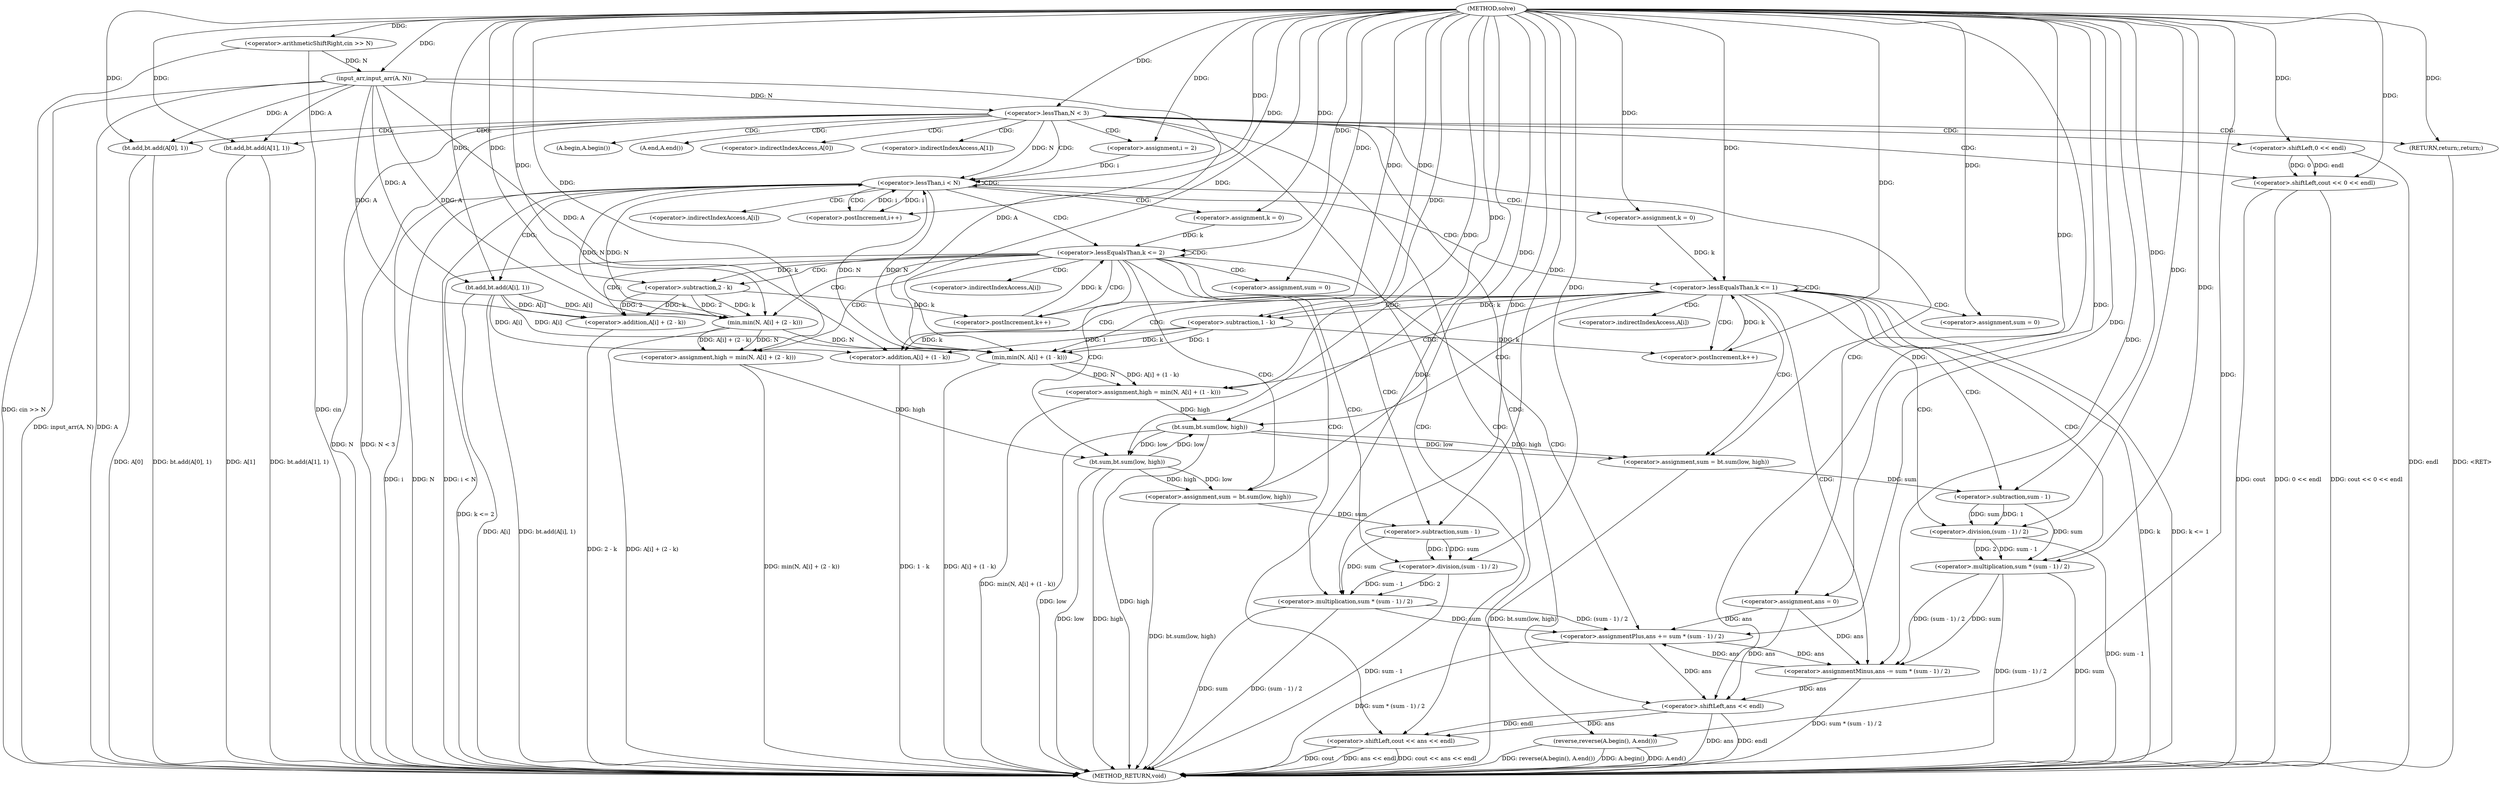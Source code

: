 digraph "solve" {  
"1000266" [label = "(METHOD,solve)" ]
"1000408" [label = "(METHOD_RETURN,void)" ]
"1000269" [label = "(<operator>.arithmeticShiftRight,cin >> N)" ]
"1000273" [label = "(input_arr,input_arr(A, N))" ]
"1000287" [label = "(reverse,reverse(A.begin(), A.end()))" ]
"1000291" [label = "(bt.add,bt.add(A[0], 1))" ]
"1000296" [label = "(bt.add,bt.add(A[1], 1))" ]
"1000302" [label = "(<operator>.assignment,ans = 0)" ]
"1000403" [label = "(<operator>.shiftLeft,cout << ans << endl)" ]
"1000277" [label = "(<operator>.lessThan,N < 3)" ]
"1000307" [label = "(<operator>.assignment,i = 2)" ]
"1000310" [label = "(<operator>.lessThan,i < N)" ]
"1000313" [label = "(<operator>.postIncrement,i++)" ]
"1000281" [label = "(<operator>.shiftLeft,cout << 0 << endl)" ]
"1000286" [label = "(RETURN,return;,return;)" ]
"1000398" [label = "(bt.add,bt.add(A[i], 1))" ]
"1000405" [label = "(<operator>.shiftLeft,ans << endl)" ]
"1000318" [label = "(<operator>.assignment,k = 0)" ]
"1000321" [label = "(<operator>.lessEqualsThan,k <= 2)" ]
"1000324" [label = "(<operator>.postIncrement,k++)" ]
"1000359" [label = "(<operator>.assignment,k = 0)" ]
"1000362" [label = "(<operator>.lessEqualsThan,k <= 1)" ]
"1000365" [label = "(<operator>.postIncrement,k++)" ]
"1000283" [label = "(<operator>.shiftLeft,0 << endl)" ]
"1000328" [label = "(<operator>.assignment,sum = 0)" ]
"1000332" [label = "(<operator>.assignment,high = min(N, A[i] + (2 - k)))" ]
"1000343" [label = "(<operator>.assignment,sum = bt.sum(low, high))" ]
"1000348" [label = "(<operator>.assignmentPlus,ans += sum * (sum - 1) / 2)" ]
"1000369" [label = "(<operator>.assignment,sum = 0)" ]
"1000373" [label = "(<operator>.assignment,high = min(N, A[i] + (1 - k)))" ]
"1000384" [label = "(<operator>.assignment,sum = bt.sum(low, high))" ]
"1000389" [label = "(<operator>.assignmentMinus,ans -= sum * (sum - 1) / 2)" ]
"1000334" [label = "(min,min(N, A[i] + (2 - k)))" ]
"1000345" [label = "(bt.sum,bt.sum(low, high))" ]
"1000350" [label = "(<operator>.multiplication,sum * (sum - 1) / 2)" ]
"1000375" [label = "(min,min(N, A[i] + (1 - k)))" ]
"1000386" [label = "(bt.sum,bt.sum(low, high))" ]
"1000391" [label = "(<operator>.multiplication,sum * (sum - 1) / 2)" ]
"1000336" [label = "(<operator>.addition,A[i] + (2 - k))" ]
"1000352" [label = "(<operator>.division,(sum - 1) / 2)" ]
"1000377" [label = "(<operator>.addition,A[i] + (1 - k))" ]
"1000393" [label = "(<operator>.division,(sum - 1) / 2)" ]
"1000340" [label = "(<operator>.subtraction,2 - k)" ]
"1000353" [label = "(<operator>.subtraction,sum - 1)" ]
"1000381" [label = "(<operator>.subtraction,1 - k)" ]
"1000394" [label = "(<operator>.subtraction,sum - 1)" ]
"1000288" [label = "(A.begin,A.begin())" ]
"1000289" [label = "(A.end,A.end())" ]
"1000292" [label = "(<operator>.indirectIndexAccess,A[0])" ]
"1000297" [label = "(<operator>.indirectIndexAccess,A[1])" ]
"1000399" [label = "(<operator>.indirectIndexAccess,A[i])" ]
"1000337" [label = "(<operator>.indirectIndexAccess,A[i])" ]
"1000378" [label = "(<operator>.indirectIndexAccess,A[i])" ]
  "1000286" -> "1000408"  [ label = "DDG: <RET>"] 
  "1000269" -> "1000408"  [ label = "DDG: cin >> N"] 
  "1000273" -> "1000408"  [ label = "DDG: A"] 
  "1000273" -> "1000408"  [ label = "DDG: input_arr(A, N)"] 
  "1000277" -> "1000408"  [ label = "DDG: N"] 
  "1000277" -> "1000408"  [ label = "DDG: N < 3"] 
  "1000287" -> "1000408"  [ label = "DDG: A.begin()"] 
  "1000287" -> "1000408"  [ label = "DDG: A.end()"] 
  "1000287" -> "1000408"  [ label = "DDG: reverse(A.begin(), A.end())"] 
  "1000291" -> "1000408"  [ label = "DDG: A[0]"] 
  "1000291" -> "1000408"  [ label = "DDG: bt.add(A[0], 1)"] 
  "1000296" -> "1000408"  [ label = "DDG: A[1]"] 
  "1000296" -> "1000408"  [ label = "DDG: bt.add(A[1], 1)"] 
  "1000310" -> "1000408"  [ label = "DDG: i"] 
  "1000310" -> "1000408"  [ label = "DDG: N"] 
  "1000310" -> "1000408"  [ label = "DDG: i < N"] 
  "1000403" -> "1000408"  [ label = "DDG: cout"] 
  "1000405" -> "1000408"  [ label = "DDG: ans"] 
  "1000405" -> "1000408"  [ label = "DDG: endl"] 
  "1000403" -> "1000408"  [ label = "DDG: ans << endl"] 
  "1000403" -> "1000408"  [ label = "DDG: cout << ans << endl"] 
  "1000321" -> "1000408"  [ label = "DDG: k <= 2"] 
  "1000362" -> "1000408"  [ label = "DDG: k"] 
  "1000362" -> "1000408"  [ label = "DDG: k <= 1"] 
  "1000398" -> "1000408"  [ label = "DDG: A[i]"] 
  "1000398" -> "1000408"  [ label = "DDG: bt.add(A[i], 1)"] 
  "1000377" -> "1000408"  [ label = "DDG: 1 - k"] 
  "1000375" -> "1000408"  [ label = "DDG: A[i] + (1 - k)"] 
  "1000373" -> "1000408"  [ label = "DDG: min(N, A[i] + (1 - k))"] 
  "1000386" -> "1000408"  [ label = "DDG: low"] 
  "1000386" -> "1000408"  [ label = "DDG: high"] 
  "1000384" -> "1000408"  [ label = "DDG: bt.sum(low, high)"] 
  "1000391" -> "1000408"  [ label = "DDG: sum"] 
  "1000393" -> "1000408"  [ label = "DDG: sum - 1"] 
  "1000391" -> "1000408"  [ label = "DDG: (sum - 1) / 2"] 
  "1000389" -> "1000408"  [ label = "DDG: sum * (sum - 1) / 2"] 
  "1000336" -> "1000408"  [ label = "DDG: 2 - k"] 
  "1000334" -> "1000408"  [ label = "DDG: A[i] + (2 - k)"] 
  "1000332" -> "1000408"  [ label = "DDG: min(N, A[i] + (2 - k))"] 
  "1000345" -> "1000408"  [ label = "DDG: low"] 
  "1000345" -> "1000408"  [ label = "DDG: high"] 
  "1000343" -> "1000408"  [ label = "DDG: bt.sum(low, high)"] 
  "1000350" -> "1000408"  [ label = "DDG: sum"] 
  "1000352" -> "1000408"  [ label = "DDG: sum - 1"] 
  "1000350" -> "1000408"  [ label = "DDG: (sum - 1) / 2"] 
  "1000348" -> "1000408"  [ label = "DDG: sum * (sum - 1) / 2"] 
  "1000281" -> "1000408"  [ label = "DDG: cout"] 
  "1000283" -> "1000408"  [ label = "DDG: endl"] 
  "1000281" -> "1000408"  [ label = "DDG: 0 << endl"] 
  "1000281" -> "1000408"  [ label = "DDG: cout << 0 << endl"] 
  "1000269" -> "1000408"  [ label = "DDG: cin"] 
  "1000266" -> "1000302"  [ label = "DDG: "] 
  "1000266" -> "1000269"  [ label = "DDG: "] 
  "1000266" -> "1000273"  [ label = "DDG: "] 
  "1000269" -> "1000273"  [ label = "DDG: N"] 
  "1000266" -> "1000287"  [ label = "DDG: "] 
  "1000273" -> "1000291"  [ label = "DDG: A"] 
  "1000266" -> "1000291"  [ label = "DDG: "] 
  "1000273" -> "1000296"  [ label = "DDG: A"] 
  "1000266" -> "1000296"  [ label = "DDG: "] 
  "1000266" -> "1000307"  [ label = "DDG: "] 
  "1000266" -> "1000403"  [ label = "DDG: "] 
  "1000405" -> "1000403"  [ label = "DDG: endl"] 
  "1000405" -> "1000403"  [ label = "DDG: ans"] 
  "1000273" -> "1000277"  [ label = "DDG: N"] 
  "1000266" -> "1000277"  [ label = "DDG: "] 
  "1000266" -> "1000286"  [ label = "DDG: "] 
  "1000307" -> "1000310"  [ label = "DDG: i"] 
  "1000313" -> "1000310"  [ label = "DDG: i"] 
  "1000266" -> "1000310"  [ label = "DDG: "] 
  "1000277" -> "1000310"  [ label = "DDG: N"] 
  "1000375" -> "1000310"  [ label = "DDG: N"] 
  "1000334" -> "1000310"  [ label = "DDG: N"] 
  "1000310" -> "1000313"  [ label = "DDG: i"] 
  "1000266" -> "1000313"  [ label = "DDG: "] 
  "1000302" -> "1000405"  [ label = "DDG: ans"] 
  "1000389" -> "1000405"  [ label = "DDG: ans"] 
  "1000348" -> "1000405"  [ label = "DDG: ans"] 
  "1000266" -> "1000405"  [ label = "DDG: "] 
  "1000266" -> "1000281"  [ label = "DDG: "] 
  "1000283" -> "1000281"  [ label = "DDG: endl"] 
  "1000283" -> "1000281"  [ label = "DDG: 0"] 
  "1000266" -> "1000318"  [ label = "DDG: "] 
  "1000266" -> "1000359"  [ label = "DDG: "] 
  "1000273" -> "1000398"  [ label = "DDG: A"] 
  "1000266" -> "1000398"  [ label = "DDG: "] 
  "1000266" -> "1000283"  [ label = "DDG: "] 
  "1000318" -> "1000321"  [ label = "DDG: k"] 
  "1000324" -> "1000321"  [ label = "DDG: k"] 
  "1000266" -> "1000321"  [ label = "DDG: "] 
  "1000340" -> "1000324"  [ label = "DDG: k"] 
  "1000266" -> "1000324"  [ label = "DDG: "] 
  "1000266" -> "1000328"  [ label = "DDG: "] 
  "1000334" -> "1000332"  [ label = "DDG: A[i] + (2 - k)"] 
  "1000334" -> "1000332"  [ label = "DDG: N"] 
  "1000345" -> "1000343"  [ label = "DDG: high"] 
  "1000345" -> "1000343"  [ label = "DDG: low"] 
  "1000350" -> "1000348"  [ label = "DDG: (sum - 1) / 2"] 
  "1000350" -> "1000348"  [ label = "DDG: sum"] 
  "1000359" -> "1000362"  [ label = "DDG: k"] 
  "1000365" -> "1000362"  [ label = "DDG: k"] 
  "1000266" -> "1000362"  [ label = "DDG: "] 
  "1000381" -> "1000365"  [ label = "DDG: k"] 
  "1000266" -> "1000365"  [ label = "DDG: "] 
  "1000266" -> "1000369"  [ label = "DDG: "] 
  "1000375" -> "1000373"  [ label = "DDG: N"] 
  "1000375" -> "1000373"  [ label = "DDG: A[i] + (1 - k)"] 
  "1000386" -> "1000384"  [ label = "DDG: low"] 
  "1000386" -> "1000384"  [ label = "DDG: high"] 
  "1000391" -> "1000389"  [ label = "DDG: sum"] 
  "1000391" -> "1000389"  [ label = "DDG: (sum - 1) / 2"] 
  "1000266" -> "1000332"  [ label = "DDG: "] 
  "1000266" -> "1000343"  [ label = "DDG: "] 
  "1000302" -> "1000348"  [ label = "DDG: ans"] 
  "1000389" -> "1000348"  [ label = "DDG: ans"] 
  "1000266" -> "1000348"  [ label = "DDG: "] 
  "1000266" -> "1000373"  [ label = "DDG: "] 
  "1000266" -> "1000384"  [ label = "DDG: "] 
  "1000302" -> "1000389"  [ label = "DDG: ans"] 
  "1000348" -> "1000389"  [ label = "DDG: ans"] 
  "1000266" -> "1000389"  [ label = "DDG: "] 
  "1000310" -> "1000334"  [ label = "DDG: N"] 
  "1000266" -> "1000334"  [ label = "DDG: "] 
  "1000273" -> "1000334"  [ label = "DDG: A"] 
  "1000398" -> "1000334"  [ label = "DDG: A[i]"] 
  "1000340" -> "1000334"  [ label = "DDG: 2"] 
  "1000340" -> "1000334"  [ label = "DDG: k"] 
  "1000386" -> "1000345"  [ label = "DDG: low"] 
  "1000266" -> "1000345"  [ label = "DDG: "] 
  "1000332" -> "1000345"  [ label = "DDG: high"] 
  "1000353" -> "1000350"  [ label = "DDG: sum"] 
  "1000266" -> "1000350"  [ label = "DDG: "] 
  "1000352" -> "1000350"  [ label = "DDG: 2"] 
  "1000352" -> "1000350"  [ label = "DDG: sum - 1"] 
  "1000310" -> "1000375"  [ label = "DDG: N"] 
  "1000334" -> "1000375"  [ label = "DDG: N"] 
  "1000266" -> "1000375"  [ label = "DDG: "] 
  "1000381" -> "1000375"  [ label = "DDG: k"] 
  "1000381" -> "1000375"  [ label = "DDG: 1"] 
  "1000273" -> "1000375"  [ label = "DDG: A"] 
  "1000398" -> "1000375"  [ label = "DDG: A[i]"] 
  "1000345" -> "1000386"  [ label = "DDG: low"] 
  "1000266" -> "1000386"  [ label = "DDG: "] 
  "1000373" -> "1000386"  [ label = "DDG: high"] 
  "1000394" -> "1000391"  [ label = "DDG: sum"] 
  "1000266" -> "1000391"  [ label = "DDG: "] 
  "1000393" -> "1000391"  [ label = "DDG: 2"] 
  "1000393" -> "1000391"  [ label = "DDG: sum - 1"] 
  "1000273" -> "1000336"  [ label = "DDG: A"] 
  "1000398" -> "1000336"  [ label = "DDG: A[i]"] 
  "1000340" -> "1000336"  [ label = "DDG: 2"] 
  "1000340" -> "1000336"  [ label = "DDG: k"] 
  "1000353" -> "1000352"  [ label = "DDG: 1"] 
  "1000353" -> "1000352"  [ label = "DDG: sum"] 
  "1000266" -> "1000352"  [ label = "DDG: "] 
  "1000273" -> "1000377"  [ label = "DDG: A"] 
  "1000398" -> "1000377"  [ label = "DDG: A[i]"] 
  "1000381" -> "1000377"  [ label = "DDG: k"] 
  "1000381" -> "1000377"  [ label = "DDG: 1"] 
  "1000394" -> "1000393"  [ label = "DDG: 1"] 
  "1000394" -> "1000393"  [ label = "DDG: sum"] 
  "1000266" -> "1000393"  [ label = "DDG: "] 
  "1000266" -> "1000340"  [ label = "DDG: "] 
  "1000321" -> "1000340"  [ label = "DDG: k"] 
  "1000343" -> "1000353"  [ label = "DDG: sum"] 
  "1000266" -> "1000353"  [ label = "DDG: "] 
  "1000266" -> "1000381"  [ label = "DDG: "] 
  "1000362" -> "1000381"  [ label = "DDG: k"] 
  "1000384" -> "1000394"  [ label = "DDG: sum"] 
  "1000266" -> "1000394"  [ label = "DDG: "] 
  "1000277" -> "1000310"  [ label = "CDG: "] 
  "1000277" -> "1000302"  [ label = "CDG: "] 
  "1000277" -> "1000291"  [ label = "CDG: "] 
  "1000277" -> "1000281"  [ label = "CDG: "] 
  "1000277" -> "1000405"  [ label = "CDG: "] 
  "1000277" -> "1000289"  [ label = "CDG: "] 
  "1000277" -> "1000288"  [ label = "CDG: "] 
  "1000277" -> "1000292"  [ label = "CDG: "] 
  "1000277" -> "1000286"  [ label = "CDG: "] 
  "1000277" -> "1000297"  [ label = "CDG: "] 
  "1000277" -> "1000307"  [ label = "CDG: "] 
  "1000277" -> "1000283"  [ label = "CDG: "] 
  "1000277" -> "1000403"  [ label = "CDG: "] 
  "1000277" -> "1000296"  [ label = "CDG: "] 
  "1000277" -> "1000287"  [ label = "CDG: "] 
  "1000310" -> "1000362"  [ label = "CDG: "] 
  "1000310" -> "1000310"  [ label = "CDG: "] 
  "1000310" -> "1000321"  [ label = "CDG: "] 
  "1000310" -> "1000313"  [ label = "CDG: "] 
  "1000310" -> "1000398"  [ label = "CDG: "] 
  "1000310" -> "1000318"  [ label = "CDG: "] 
  "1000310" -> "1000359"  [ label = "CDG: "] 
  "1000310" -> "1000399"  [ label = "CDG: "] 
  "1000321" -> "1000332"  [ label = "CDG: "] 
  "1000321" -> "1000337"  [ label = "CDG: "] 
  "1000321" -> "1000345"  [ label = "CDG: "] 
  "1000321" -> "1000321"  [ label = "CDG: "] 
  "1000321" -> "1000353"  [ label = "CDG: "] 
  "1000321" -> "1000336"  [ label = "CDG: "] 
  "1000321" -> "1000334"  [ label = "CDG: "] 
  "1000321" -> "1000348"  [ label = "CDG: "] 
  "1000321" -> "1000352"  [ label = "CDG: "] 
  "1000321" -> "1000350"  [ label = "CDG: "] 
  "1000321" -> "1000340"  [ label = "CDG: "] 
  "1000321" -> "1000324"  [ label = "CDG: "] 
  "1000321" -> "1000328"  [ label = "CDG: "] 
  "1000321" -> "1000343"  [ label = "CDG: "] 
  "1000362" -> "1000389"  [ label = "CDG: "] 
  "1000362" -> "1000362"  [ label = "CDG: "] 
  "1000362" -> "1000373"  [ label = "CDG: "] 
  "1000362" -> "1000375"  [ label = "CDG: "] 
  "1000362" -> "1000394"  [ label = "CDG: "] 
  "1000362" -> "1000378"  [ label = "CDG: "] 
  "1000362" -> "1000386"  [ label = "CDG: "] 
  "1000362" -> "1000391"  [ label = "CDG: "] 
  "1000362" -> "1000384"  [ label = "CDG: "] 
  "1000362" -> "1000377"  [ label = "CDG: "] 
  "1000362" -> "1000393"  [ label = "CDG: "] 
  "1000362" -> "1000365"  [ label = "CDG: "] 
  "1000362" -> "1000381"  [ label = "CDG: "] 
  "1000362" -> "1000369"  [ label = "CDG: "] 
}
